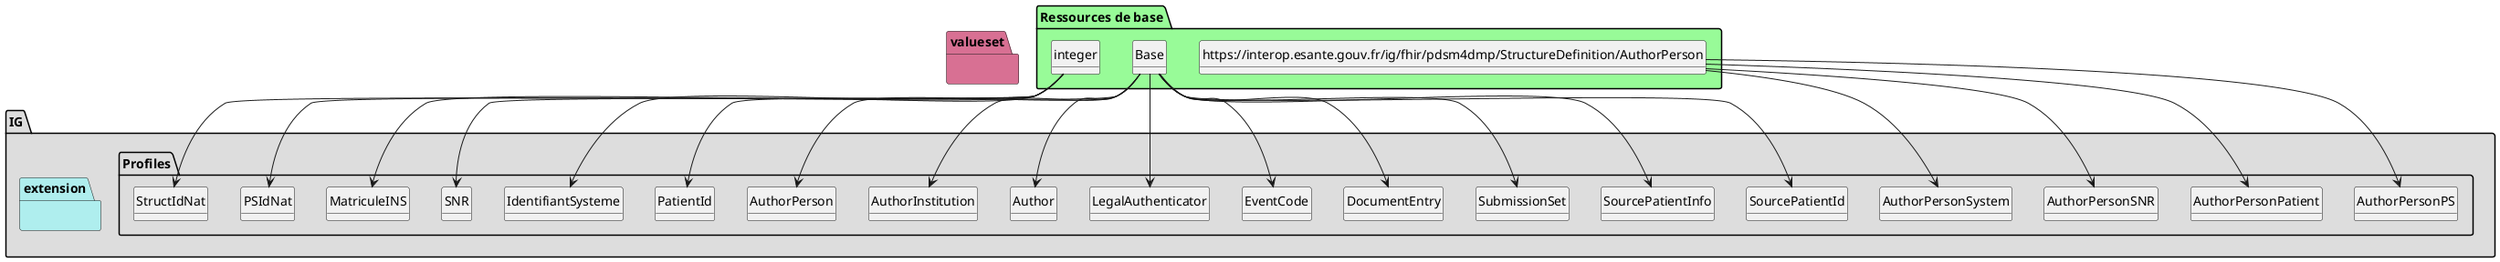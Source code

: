 @startuml
set namespaceSeparator ?
hide circle
hide class fields

package IG #DDDDDD{

     package Profiles #DDDDDD{

        class Author{

             Author => [None..None]
             Author.institution => [0..1]
             Author.person => [1..1]
             Author.role => [1..1]
             Author.specialty => [0..1]
        } 

        class AuthorInstitution{

             AuthorInstitution => [None..None]
             AuthorInstitution.XON1 => [1..1]
             AuthorInstitution.XON6 => [1..1]
             AuthorInstitution.XON6.composant1 => [1..1]
             AuthorInstitution.XON6.composant2 => [1..1]
             AuthorInstitution.XON6.composant3 => [1..1]
             AuthorInstitution.XON7 => [1..1]
             AuthorInstitution.XON10 => [1..1]
        } 

        class AuthorPerson{

             AuthorPerson => [None..None]
             AuthorPerson.XCN1 => [1..1]
             AuthorPerson.XCN2 => [1..1]
             AuthorPerson.XCN3 => [1..1]
             AuthorPerson.XCN9 => [1..1]
             AuthorPerson.XCN9.composant1 => [1..1]
             AuthorPerson.XCN9.composant2 => [1..1]
             AuthorPerson.XCN9.composant3 => [1..1]
             AuthorPerson.XCN10 => [1..1]
             AuthorPerson.XCN13 => [1..1]
        } 

        class AuthorPersonPS{

             AuthorPersonPS => [None..None]
             AuthorPersonPS.XCN1 => [None..None]
             AuthorPersonPS.XCN2 => [None..None]
             AuthorPersonPS.XCN3 => [None..None]
             AuthorPersonPS.XCN9.composant2 => [None..None]
             AuthorPersonPS.XCN10 => [None..None]
             AuthorPersonPS.XCN13 => [None..None]
        } 

        class AuthorPersonPatient{

             AuthorPersonPatient => [None..None]
             AuthorPersonPatient.XCN1 => [None..None]
             AuthorPersonPatient.XCN2 => [None..None]
             AuthorPersonPatient.XCN3 => [None..None]
             AuthorPersonPatient.XCN9.composant2 => [None..None]
             AuthorPersonPatient.XCN10 => [None..None]
             AuthorPersonPatient.XCN13 => [None..None]
        } 

        class AuthorPersonSNR{

             AuthorPersonSNR => [None..None]
             AuthorPersonSNR.XCN1 => [None..None]
             AuthorPersonSNR.XCN2 => [None..None]
             AuthorPersonSNR.XCN3 => [None..None]
             AuthorPersonSNR.XCN9.composant2 => [None..None]
             AuthorPersonSNR.XCN10 => [None..None]
             AuthorPersonSNR.XCN13 => [None..None]
        } 

        class AuthorPersonSystem{

             AuthorPersonSystem => [None..None]
             AuthorPersonSystem.XCN1 => [None..None]
             AuthorPersonSystem.XCN2 => [None..None]
             AuthorPersonSystem.XCN3 => [None..None]
             AuthorPersonSystem.XCN9.composant2 => [None..None]
             AuthorPersonSystem.XCN10 => [None..None]
             AuthorPersonSystem.XCN13 => [None..None]
        } 

        class DocumentEntry{

             DocumentEntry => [None..None]
             DocumentEntry.entryUUID => [1..1]
             DocumentEntry.logicalId => [1..1]
             DocumentEntry.mimeType => [1..1]
             DocumentEntry.availabilityStatus => [1..1]
             DocumentEntry.hash => [1..1]
             DocumentEntry.size => [1..1]
             DocumentEntry.languageCode => [1..1]
             DocumentEntry.author => [1..*]
             DocumentEntry.legalAuthenticator => [1..1]
             DocumentEntry.repositoryUniqueId => [1..1]
             DocumentEntry.serviceStartTime => [1..1]
             DocumentEntry.serviceEndTime => [0..1]
             DocumentEntry.sourcePatientID => [1..1]
             DocumentEntry.sourcePatientInfo => [1..1]
             DocumentEntry.URI => [1..1]
             DocumentEntry.title => [1..1]
             DocumentEntry.comments => [0..1]
             DocumentEntry.patientID => [1..1]
             DocumentEntry.uniqueId => [1..1]
             DocumentEntry.class => [1..1]
             DocumentEntry.confidentiality => [1..4]
             DocumentEntry.eventCodeList => [0..*]
             DocumentEntry.format => [1..1]
             DocumentEntry.healthcareFacilityTypeCode => [1..1]
             DocumentEntry.practiceSetting => [1..1]
             DocumentEntry.type => [1..1]
             DocumentEntry.documentAvailability => [0..1]
             DocumentEntry.homeCommunityId => [0..1]
             DocumentEntry.creationTime => [1..1]
             DocumentEntry.referenceIdList => [0..*]
             DocumentEntry.referenceIdList.CX1 => [1..1]
             DocumentEntry.referenceIdList.CX4 => [1..1]
             DocumentEntry.referenceIdList.CX5 => [1..1]
             DocumentEntry.version => [0..1]
        } 

        class EventCode{

             EventCode => [None..None]
             EventCode.eventCode => [1..1]
        } 

        class IdentifiantSysteme{

        } 

        class LegalAuthenticator{

             LegalAuthenticator => [None..None]
             LegalAuthenticator.XCN1 => [1..1]
             LegalAuthenticator.XCN2 => [1..1]
             LegalAuthenticator.XCN3 => [1..1]
             LegalAuthenticator.XCN9 => [1..1]
             LegalAuthenticator.XCN10 => [1..1]
             LegalAuthenticator.XCN13 => [1..1]
        } 

        class MatriculeINS{

        } 

        class PSIdNat{

        } 

        class PatientId{

             PatientId => [None..None]
             PatientId.CX1 => [1..1]
             PatientId.CX4 => [1..1]
             PatientId.CX5 => [1..1]
        } 

        class SNR{

        } 

        class SourcePatientId{

             SourcePatientId => [None..None]
             SourcePatientId.CX1 => [1..1]
             SourcePatientId.CX4 => [1..1]
             SourcePatientId.CX5 => [1..1]
        } 

        class SourcePatientInfo{

             SourcePatientInfo => [None..None]
             SourcePatientInfo.PID3 => [0..1]
             SourcePatientInfo.PID5 => [1..*]
             SourcePatientInfo.PID7 => [0..1]
             SourcePatientInfo.PID8 => [0..1]
             SourcePatientInfo.PID11 => [0..1]
             SourcePatientInfo.PID13 => [0..1]
             SourcePatientInfo.PID14 => [0..1]
             SourcePatientInfo.PID15 => [0..1]
             SourcePatientInfo.PID16 => [0..1]
             SourcePatientInfo.PID18 => [0..1]
             SourcePatientInfo.PID21 => [0..1]
        } 

        class StructIdNat{

        } 

        class SubmissionSet{

             SubmissionSet => [None..None]
             SubmissionSet.entryUUID => [1..1]
             SubmissionSet.availabilityStatus => [1..1]
             SubmissionSet.submissionTime => [1..1]
             SubmissionSet.title => [0..1]
             SubmissionSet.comments => [0..1]
             SubmissionSet.patientID => [1..1]
             SubmissionSet.sourceID => [1..1]
             SubmissionSet.uniqueID => [1..1]
             SubmissionSet.contentTypeCode => [1..1]
             SubmissionSet.author => [1..1]
             SubmissionSet.homeCommunityID => [0..1]
             SubmissionSet.intendedRecipient => [0..*]
         }

     }
     package extension #paleturquoise {


         }
     }
     package valueset #PaleVioletRed{
       }

package "Ressources de base" #palegreen {

 class "Base" as  class095a1b43effec73955e31e790438de49 

    class095a1b43effec73955e31e790438de49 --> Author

 class "Base" as  class095a1b43effec73955e31e790438de49 

    class095a1b43effec73955e31e790438de49 --> AuthorInstitution

 class "Base" as  class095a1b43effec73955e31e790438de49 

    class095a1b43effec73955e31e790438de49 --> AuthorPerson

 class "https://interop.esante.gouv.fr/ig/fhir/pdsm4dmp/StructureDefinition/AuthorPerson" as  class13efa5e33f55644d6cfbc450d7ab19ac 

    class13efa5e33f55644d6cfbc450d7ab19ac --> AuthorPersonPS

 class "https://interop.esante.gouv.fr/ig/fhir/pdsm4dmp/StructureDefinition/AuthorPerson" as  class13efa5e33f55644d6cfbc450d7ab19ac 

    class13efa5e33f55644d6cfbc450d7ab19ac --> AuthorPersonPatient

 class "https://interop.esante.gouv.fr/ig/fhir/pdsm4dmp/StructureDefinition/AuthorPerson" as  class13efa5e33f55644d6cfbc450d7ab19ac 

    class13efa5e33f55644d6cfbc450d7ab19ac --> AuthorPersonSNR

 class "https://interop.esante.gouv.fr/ig/fhir/pdsm4dmp/StructureDefinition/AuthorPerson" as  class13efa5e33f55644d6cfbc450d7ab19ac 

    class13efa5e33f55644d6cfbc450d7ab19ac --> AuthorPersonSystem

 class "Base" as  class095a1b43effec73955e31e790438de49 

    class095a1b43effec73955e31e790438de49 --> DocumentEntry

 class "Base" as  class095a1b43effec73955e31e790438de49 

    class095a1b43effec73955e31e790438de49 --> EventCode

 class "integer" as  class157db7df530023575515d366c9b672e8 

    class157db7df530023575515d366c9b672e8 --> IdentifiantSysteme

 class "Base" as  class095a1b43effec73955e31e790438de49 

    class095a1b43effec73955e31e790438de49 --> LegalAuthenticator

 class "integer" as  class157db7df530023575515d366c9b672e8 

    class157db7df530023575515d366c9b672e8 --> MatriculeINS

 class "integer" as  class157db7df530023575515d366c9b672e8 

    class157db7df530023575515d366c9b672e8 --> PSIdNat

 class "Base" as  class095a1b43effec73955e31e790438de49 

    class095a1b43effec73955e31e790438de49 --> PatientId

 class "integer" as  class157db7df530023575515d366c9b672e8 

    class157db7df530023575515d366c9b672e8 --> SNR

 class "Base" as  class095a1b43effec73955e31e790438de49 

    class095a1b43effec73955e31e790438de49 --> SourcePatientId

 class "Base" as  class095a1b43effec73955e31e790438de49 

    class095a1b43effec73955e31e790438de49 --> SourcePatientInfo

 class "integer" as  class157db7df530023575515d366c9b672e8 

    class157db7df530023575515d366c9b672e8 --> StructIdNat

 class "Base" as  class095a1b43effec73955e31e790438de49 

    class095a1b43effec73955e31e790438de49 --> SubmissionSet
}
@enduml